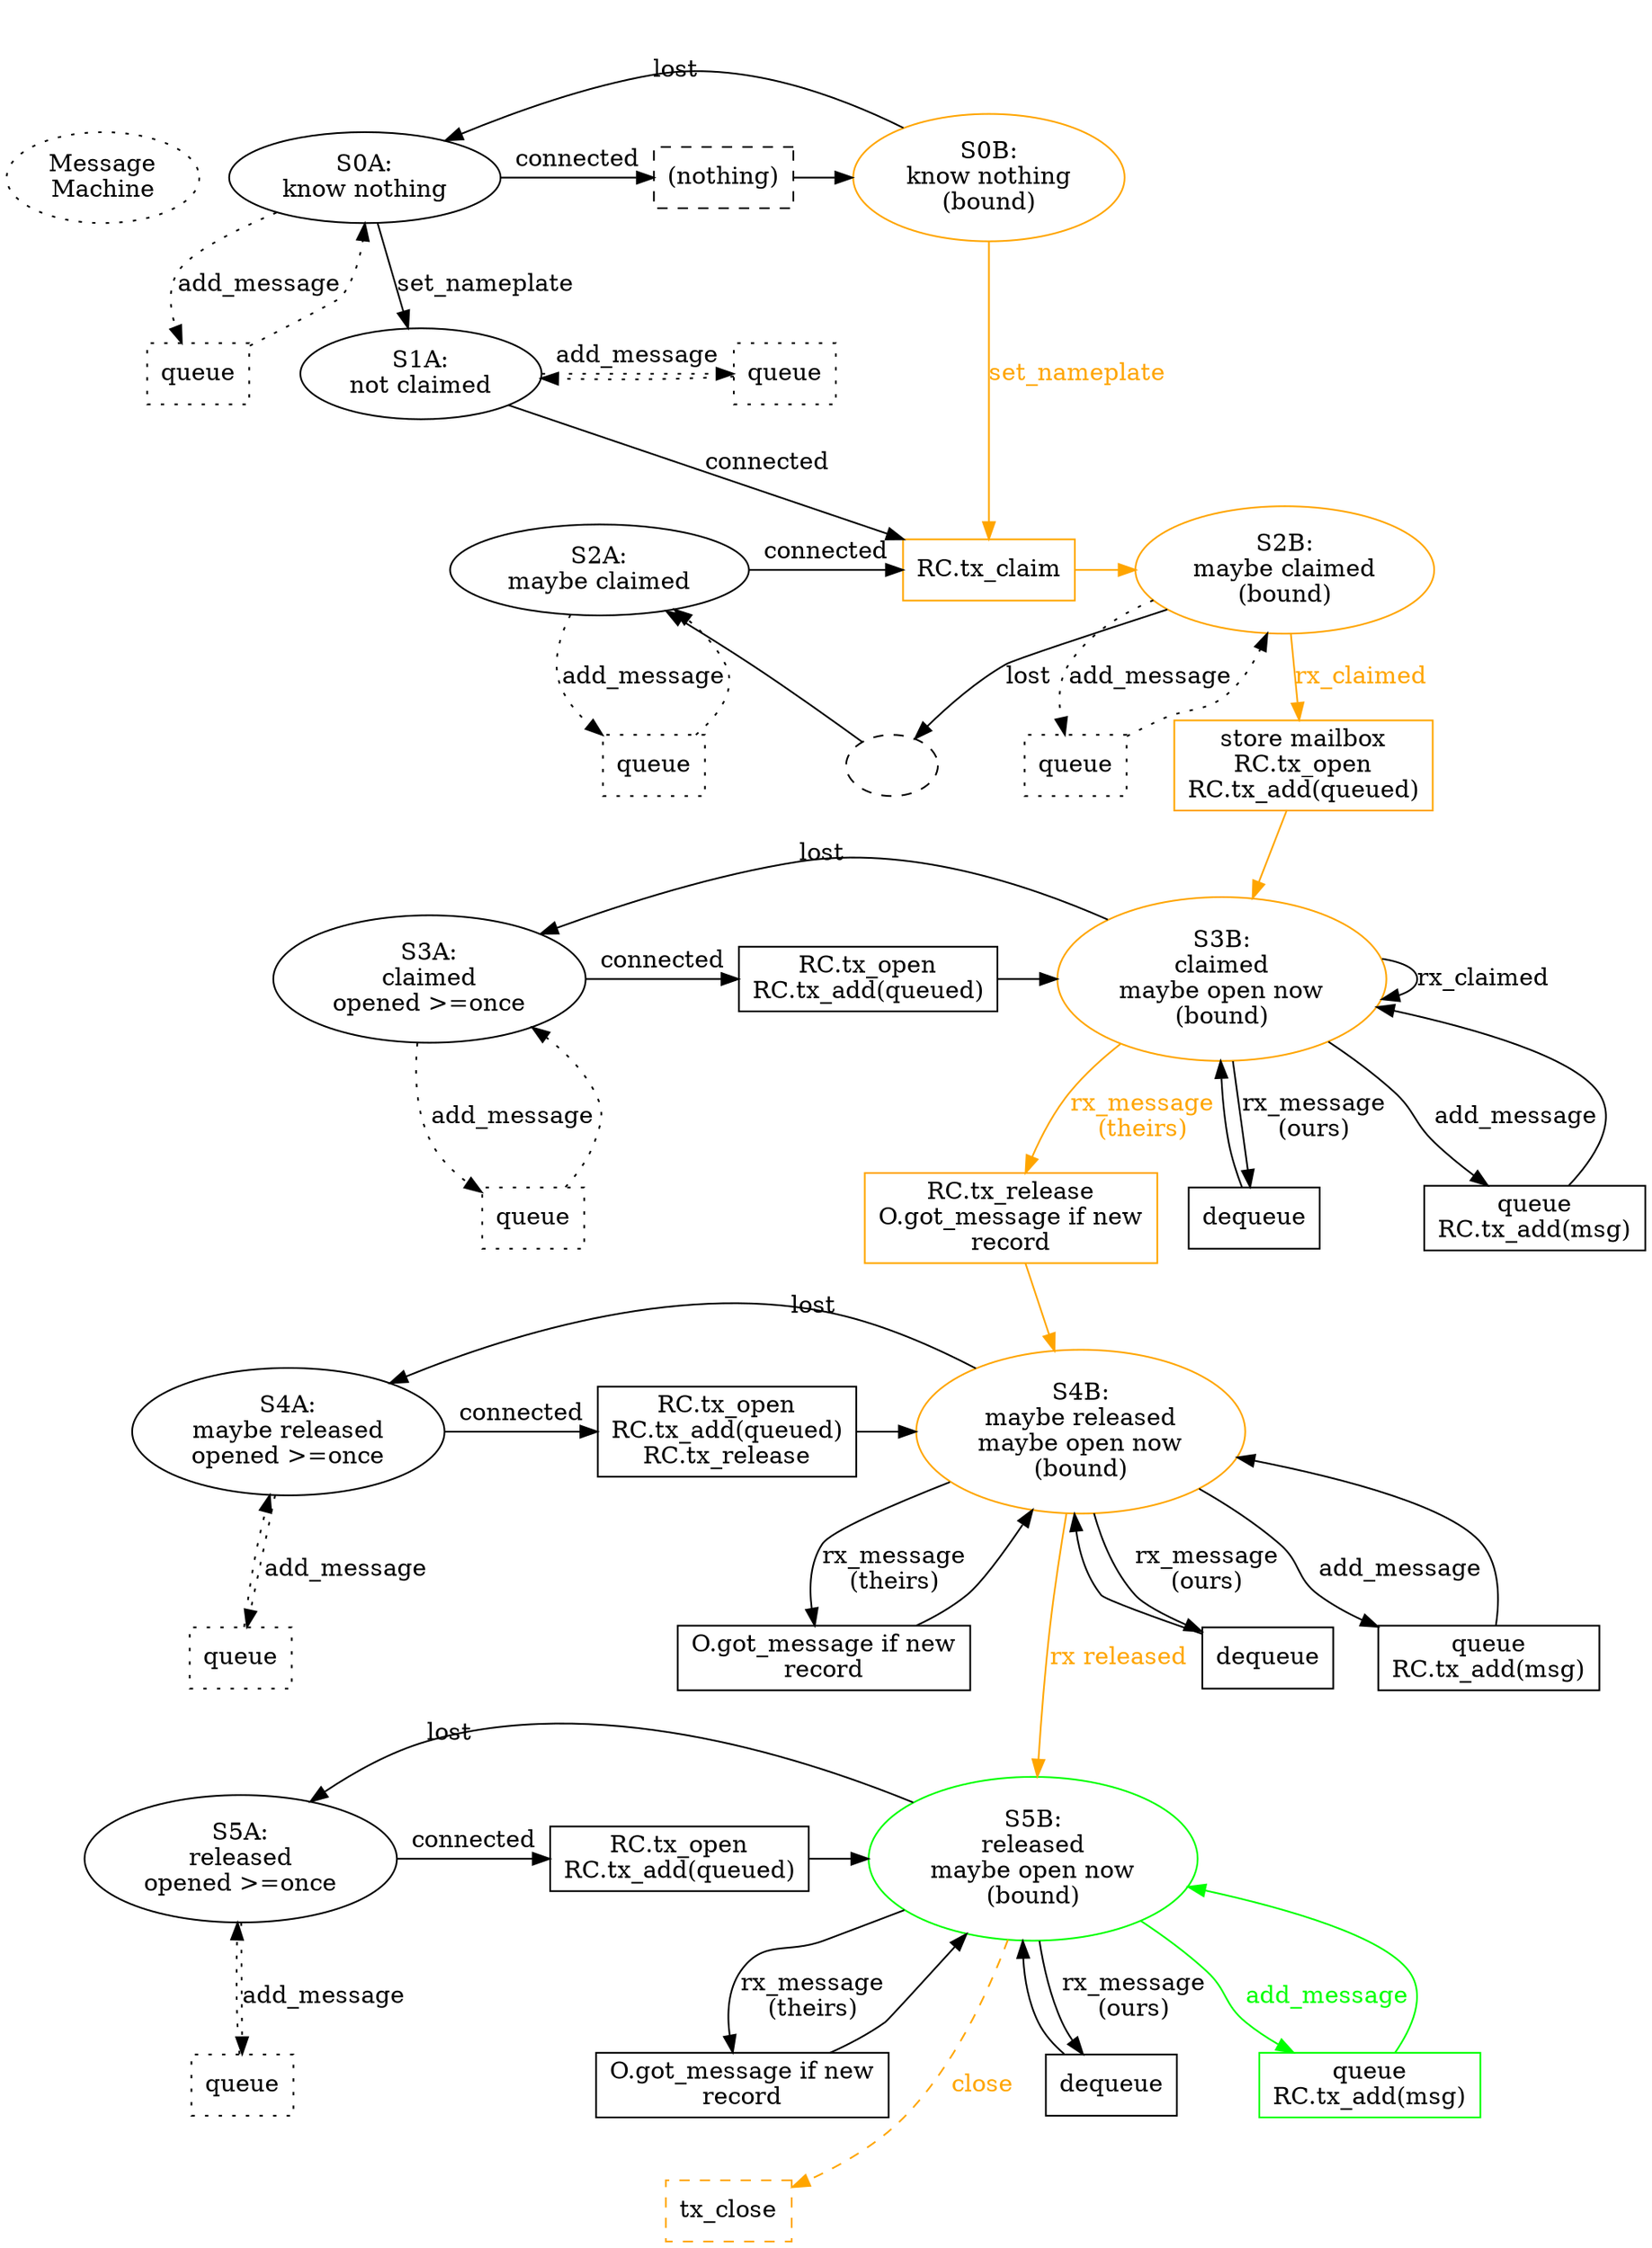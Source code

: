 digraph {
        /* new idea */

        title [label="Message\nMachine" style="dotted"]

        {rank=same; S0A P0_connected S0B}
        S0A [label="S0A:\nknow nothing"]
        S0B [label="S0B:\nknow nothing\n(bound)" color="orange"]
        S0A -> P0_connected [label="connected"]
        P0_connected [label="(nothing)" shape="box" style="dashed"]
        P0_connected -> S0B
        S0B -> S0A [label="lost"]

        S0A -> S1A [label="set_nameplate"]
        S0B -> P2_connected [label="set_nameplate" color="orange" fontcolor="orange"]
        P0A_queue [shape="box" label="queue" style="dotted"]
        S0A -> P0A_queue [label="add_message" style="dotted"]
        P0A_queue -> S0A [style="dotted"]

        {rank=same; S1A P1A_queue}
        S1A [label="S1A:\nnot claimed"]
        S1A -> P2_connected [label="connected"]
        S1A -> P1A_queue [label="add_message" style="dotted"]
        P1A_queue [shape="box" label="queue" style="dotted"]
        P1A_queue -> S1A [style="dotted"]

        {rank=same; S2A P2_connected S2B}
        S2A [label="S2A:\nmaybe claimed"]
        S2A -> P2_connected [label="connected"]
        P2_connected [shape="box" label="RC.tx_claim" color="orange"]
        P2_connected -> S2B [color="orange"]
        S2B [label="S2B:\nmaybe claimed\n(bound)" color="orange"]
        #S2B -> SrB [label="close()" style="dashed"]
        #SrB [label="SrB" style="dashed"]
        #S2A -> SrA [label="close()" style="dashed"]
        #SrA [label="SrA" style="dashed"]

        #S2B -> S2A [label="lost"] # causes bad layout
        S2B -> foo [label="lost"]
        foo [label="" style="dashed"]
        foo -> S2A

        S2A -> P2C_queue [label="add_message" style="dotted"]
        P2C_queue [shape="box" label="queue" style="dotted"]
        P2C_queue -> S2A [style="dotted"]
        S2B -> P2B_queue [label="add_message" style="dotted"]
        P2B_queue [shape="box" label="queue" style="dotted"]
        P2B_queue -> S2B [style="dotted"]

        S1A -> S3A [label="(none)" style="invis"]
        S2B -> P_open [label="rx_claimed" color="orange" fontcolor="orange"]
        P_open [shape="box" label="store mailbox\nRC.tx_open\nRC.tx_add(queued)" color="orange"]
        P_open -> S3B [color="orange"]

        subgraph {rank=same; S3A S3B P3_connected}
        S3A [label="S3A:\nclaimed\nopened >=once"]
        S3B [label="S3B:\nclaimed\nmaybe open now\n(bound)" color="orange"]
        S3A -> P3_connected [label="connected"]
        S3B -> S3A [label="lost"]

        P3_connected [shape="box" label="RC.tx_open\nRC.tx_add(queued)"]
        P3_connected -> S3B

        S3A -> P3_queue [label="add_message" style="dotted"]
        P3_queue [shape="box" label="queue" style="dotted"]
        P3_queue -> S3A [style="dotted"]

        S3B -> S3B [label="rx_claimed"]

        S3B -> P3_send [label="add_message"]
        P3_send [shape="box" label="queue\nRC.tx_add(msg)"]
        P3_send -> S3B

        S3A -> S4A [label="(none)" style="invis"]
        S3B -> P3_process_ours [label="rx_message\n(ours)"]
        P3_process_ours [shape="box" label="dequeue"]
        P3_process_ours -> S3B
        S3B -> P3_process_theirs [label="rx_message\n(theirs)"
                                      color="orange" fontcolor="orange"]
        P3_process_theirs [shape="box" color="orange"
                           label="RC.tx_release\nO.got_message if new\nrecord"
                           ]
        /* pay attention to the race here: this process_message() will
        deliver msg_pake to the WormholeMachine, which will compute_key() and
        send(version), and we're in between S1A (where send gets
        queued) and S3A (where send gets sent and queued), and we're no
        longer passing through the P3_connected phase (which drains the queue).
        So there's a real possibility of the outbound msg_version getting
        dropped on the floor, or put in a queue but never delivered. */
        P3_process_theirs -> S4B [color="orange"]

        subgraph {rank=same; S4A P4_connected S4B}
        S4A [label="S4A:\nmaybe released\nopened >=once\n"]

        S4B [label="S4B:\nmaybe released\nmaybe open now\n(bound)" color="orange"]
        S4A -> P4_connected [label="connected"]
        P4_connected [shape="box" label="RC.tx_open\nRC.tx_add(queued)\nRC.tx_release"]
        S4B -> P4_send [label="add_message"]
        P4_send [shape="box" label="queue\nRC.tx_add(msg)"]
        P4_send -> S4B
        S4A -> P4_queue [label="add_message" style="dotted"]
        P4_queue [shape="box" label="queue" style="dotted"]
        P4_queue -> S4A [style="dotted"]

        P4_connected -> S4B
        S4B -> S4A [label="lost"]
        S4B -> P4_process_ours [label="rx_message\n(ours)"]
        P4_process_ours [shape="box" label="dequeue"]
        P4_process_ours -> S4B
        S4B -> P4_process_theirs [label="rx_message\n(theirs)"]
        P4_process_theirs [shape="box" label="O.got_message if new\nrecord"]
        P4_process_theirs -> S4B

        S4A -> S5A [label="(none)" style="invis"]
        S4B -> S5B [label="rx released" color="orange" fontcolor="orange"]

        P4_queue -> S5A [style="invis"]
        subgraph {S5A P5_connected S5B}
        {rank=same; S5A P5_connected S5B}

        S5A [label="S5A:\nreleased\nopened >=once"]
        S5A -> P5_connected [label="connected"]
        P5_connected [shape="box" label="RC.tx_open\nRC.tx_add(queued)"]

        S5B -> P5_send [label="add_message" color="green" fontcolor="green"]
        P5_send [shape="box" label="queue\nRC.tx_add(msg)" color="green"]
        P5_send -> S5B [color="green"]
        S5A -> P5_queue [label="add_message" style="dotted"]
        P5_queue [shape="box" label="queue" style="dotted"]
        P5_queue -> S5A [style="dotted"]

        P5_connected -> S5B
        S5B [label="S5B:\nreleased\nmaybe open now\n(bound)" color="green"]
        S5B -> S5A [label="lost"]

        S5B -> P5_process_ours [label="rx_message\n(ours)"]
        P5_process_ours [shape="box" label="dequeue"]
        P5_process_ours -> S5B
        S5B -> P5_process_theirs [label="rx_message\n(theirs)"]
        P5_process_theirs [shape="box" label="O.got_message if new\nrecord"]
        P5_process_theirs -> S5B

        foo5 [label="" style="invis"]
        S5A -> foo5 [style="invis"]
        foo5 -> P5_close [style="invis"]
        S5B -> P5_close [label="close" style="dashed" color="orange" fontcolor="orange"]
        P5_close [shape="box" label="tx_close" style="dashed" color="orange"]

}

/*

Can this be split into one machine for the Nameplate, and a second for the
Mailbox?

Nameplate:

* 0: know nothing (connected, not connected)
* 1: know nameplate, never claimed, need to claim
* 2: maybe claimed, need to claim
* 3: definitely claimed, need to claim
* 4: definitely claimed, need to release
* 5: maybe released
* 6: definitely released

Mailbox:
* 0: unknown
* 1: know mailbox, need open, not open
* 2: know mailbox, need open, maybe open
* 3: definitely open, need open
* 4: need closed, maybe open
* 5: need closed, maybe closed ?
* 6: definitely closed


*/
